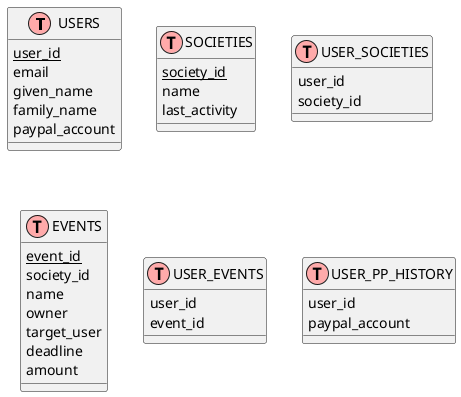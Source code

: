 @startuml
!define table(x) class x << (T,#FFAAAA) >>
!define pk(x) <u>x</u>

table(USERS){
  pk(user_id)
  email
  given_name
  family_name
  paypal_account
}

table(SOCIETIES){
  pk(society_id)
  name
  last_activity
}

table(USER_SOCIETIES){
  user_id
  society_id
}

table(EVENTS){
  pk(event_id)
  society_id
  name
  owner
  target_user
  deadline
  amount
}

table(USER_EVENTS){
  user_id
  event_id
}

table(USER_PP_HISTORY){
  user_id
  paypal_account
}
@enduml
